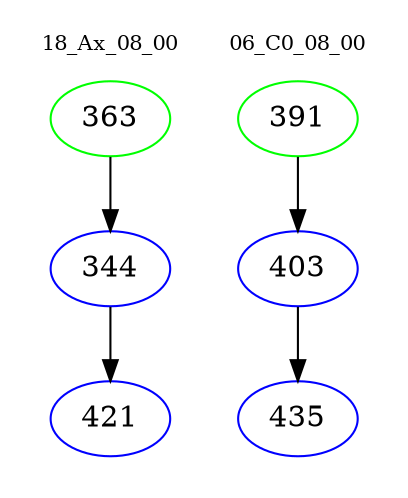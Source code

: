 digraph{
subgraph cluster_0 {
color = white
label = "18_Ax_08_00";
fontsize=10;
T0_363 [label="363", color="green"]
T0_363 -> T0_344 [color="black"]
T0_344 [label="344", color="blue"]
T0_344 -> T0_421 [color="black"]
T0_421 [label="421", color="blue"]
}
subgraph cluster_1 {
color = white
label = "06_C0_08_00";
fontsize=10;
T1_391 [label="391", color="green"]
T1_391 -> T1_403 [color="black"]
T1_403 [label="403", color="blue"]
T1_403 -> T1_435 [color="black"]
T1_435 [label="435", color="blue"]
}
}
